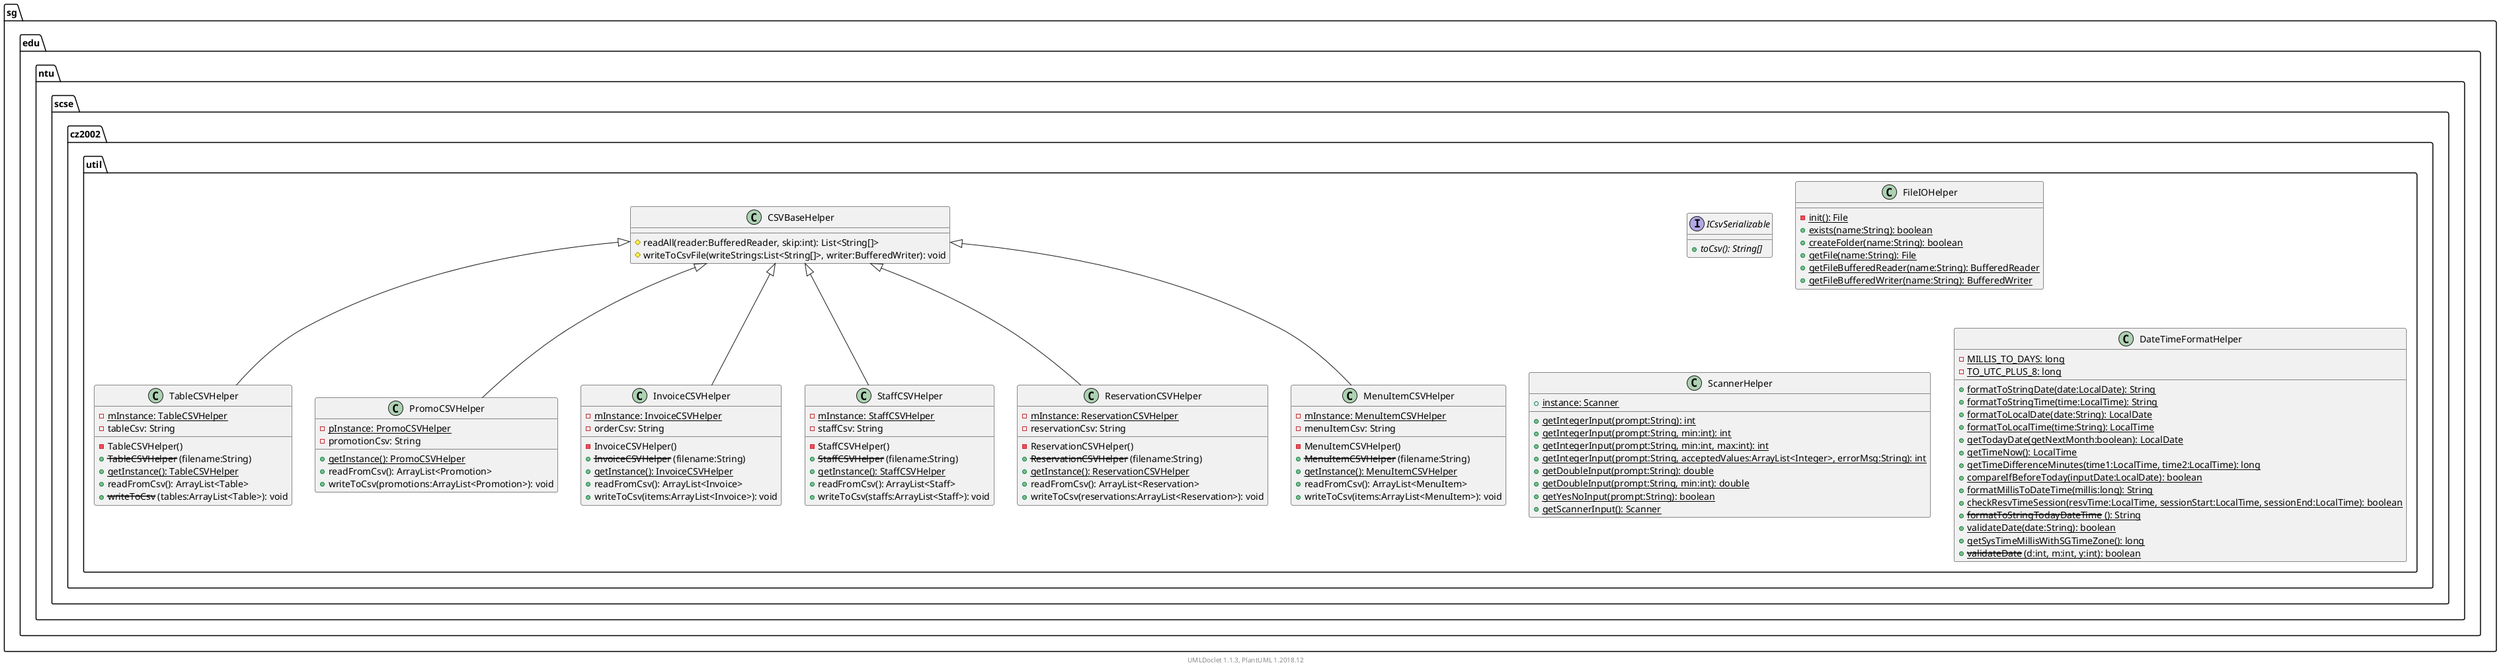 @startuml

    namespace sg.edu.ntu.scse.cz2002.util {

        class CSVBaseHelper [[../sg/edu/ntu/scse/cz2002/util/CSVBaseHelper.html]] {
            #readAll(reader:BufferedReader, skip:int): List<String[]>
            #writeToCsvFile(writeStrings:List<String[]>, writer:BufferedWriter): void
        }

        class TableCSVHelper [[../sg/edu/ntu/scse/cz2002/util/TableCSVHelper.html]] {
            {static} -mInstance: TableCSVHelper
            -tableCsv: String
            -TableCSVHelper()
            + --TableCSVHelper-- (filename:String)
            {static} +getInstance(): TableCSVHelper
            +readFromCsv(): ArrayList<Table>
            + --writeToCsv-- (tables:ArrayList<Table>): void
        }

        interface ICsvSerializable [[../sg/edu/ntu/scse/cz2002/util/ICsvSerializable.html]] {
            {abstract} +toCsv(): String[]
        }

        class PromoCSVHelper [[../sg/edu/ntu/scse/cz2002/util/PromoCSVHelper.html]] {
            {static} -pInstance: PromoCSVHelper
            -promotionCsv: String
            {static} +getInstance(): PromoCSVHelper
            +readFromCsv(): ArrayList<Promotion>
            +writeToCsv(promotions:ArrayList<Promotion>): void
        }

        class InvoiceCSVHelper [[../sg/edu/ntu/scse/cz2002/util/InvoiceCSVHelper.html]] {
            {static} -mInstance: InvoiceCSVHelper
            -orderCsv: String
            -InvoiceCSVHelper()
            + --InvoiceCSVHelper-- (filename:String)
            {static} +getInstance(): InvoiceCSVHelper
            +readFromCsv(): ArrayList<Invoice>
            +writeToCsv(items:ArrayList<Invoice>): void
        }

        class StaffCSVHelper [[../sg/edu/ntu/scse/cz2002/util/StaffCSVHelper.html]] {
            {static} -mInstance: StaffCSVHelper
            -staffCsv: String
            -StaffCSVHelper()
            + --StaffCSVHelper-- (filename:String)
            {static} +getInstance(): StaffCSVHelper
            +readFromCsv(): ArrayList<Staff>
            +writeToCsv(staffs:ArrayList<Staff>): void
        }

        class FileIOHelper [[../sg/edu/ntu/scse/cz2002/util/FileIOHelper.html]] {
            {static} -init(): File
            {static} +exists(name:String): boolean
            {static} +createFolder(name:String): boolean
            {static} +getFile(name:String): File
            {static} +getFileBufferedReader(name:String): BufferedReader
            {static} +getFileBufferedWriter(name:String): BufferedWriter
        }

        class ReservationCSVHelper [[../sg/edu/ntu/scse/cz2002/util/ReservationCSVHelper.html]] {
            {static} -mInstance: ReservationCSVHelper
            -reservationCsv: String
            -ReservationCSVHelper()
            + --ReservationCSVHelper-- (filename:String)
            {static} +getInstance(): ReservationCSVHelper
            +readFromCsv(): ArrayList<Reservation>
            +writeToCsv(reservations:ArrayList<Reservation>): void
        }

        class ScannerHelper [[../sg/edu/ntu/scse/cz2002/util/ScannerHelper.html]] {
            {static} +instance: Scanner
            {static} +getIntegerInput(prompt:String): int
            {static} +getIntegerInput(prompt:String, min:int): int
            {static} +getIntegerInput(prompt:String, min:int, max:int): int
            {static} +getIntegerInput(prompt:String, acceptedValues:ArrayList<Integer>, errorMsg:String): int
            {static} +getDoubleInput(prompt:String): double
            {static} +getDoubleInput(prompt:String, min:int): double
            {static} +getYesNoInput(prompt:String): boolean
            {static} +getScannerInput(): Scanner
        }

        class MenuItemCSVHelper [[../sg/edu/ntu/scse/cz2002/util/MenuItemCSVHelper.html]] {
            {static} -mInstance: MenuItemCSVHelper
            -menuItemCsv: String
            -MenuItemCSVHelper()
            + --MenuItemCSVHelper-- (filename:String)
            {static} +getInstance(): MenuItemCSVHelper
            +readFromCsv(): ArrayList<MenuItem>
            +writeToCsv(items:ArrayList<MenuItem>): void
        }

        class DateTimeFormatHelper [[../sg/edu/ntu/scse/cz2002/util/DateTimeFormatHelper.html]] {
            {static} -MILLIS_TO_DAYS: long
            {static} -TO_UTC_PLUS_8: long
            {static} +formatToStringDate(date:LocalDate): String
            {static} +formatToStringTime(time:LocalTime): String
            {static} +formatToLocalDate(date:String): LocalDate
            {static} +formatToLocalTime(time:String): LocalTime
            {static} +getTodayDate(getNextMonth:boolean): LocalDate
            {static} +getTimeNow(): LocalTime
            {static} +getTimeDifferenceMinutes(time1:LocalTime, time2:LocalTime): long
            {static} +compareIfBeforeToday(inputDate:LocalDate): boolean
            {static} +formatMillisToDateTime(millis:long): String
            {static} +checkResvTimeSession(resvTime:LocalTime, sessionStart:LocalTime, sessionEnd:LocalTime): boolean
            {static} + --formatToStringTodayDateTime-- (): String
            {static} +validateDate(date:String): boolean
            {static} +getSysTimeMillisWithSGTimeZone(): long
            {static} + --validateDate-- (d:int, m:int, y:int): boolean
        }

        CSVBaseHelper <|-- TableCSVHelper

        CSVBaseHelper <|-- PromoCSVHelper

        CSVBaseHelper <|-- InvoiceCSVHelper

        CSVBaseHelper <|-- StaffCSVHelper

        CSVBaseHelper <|-- ReservationCSVHelper

        CSVBaseHelper <|-- MenuItemCSVHelper

    }


    center footer UMLDoclet 1.1.3, PlantUML 1.2018.12
@enduml
